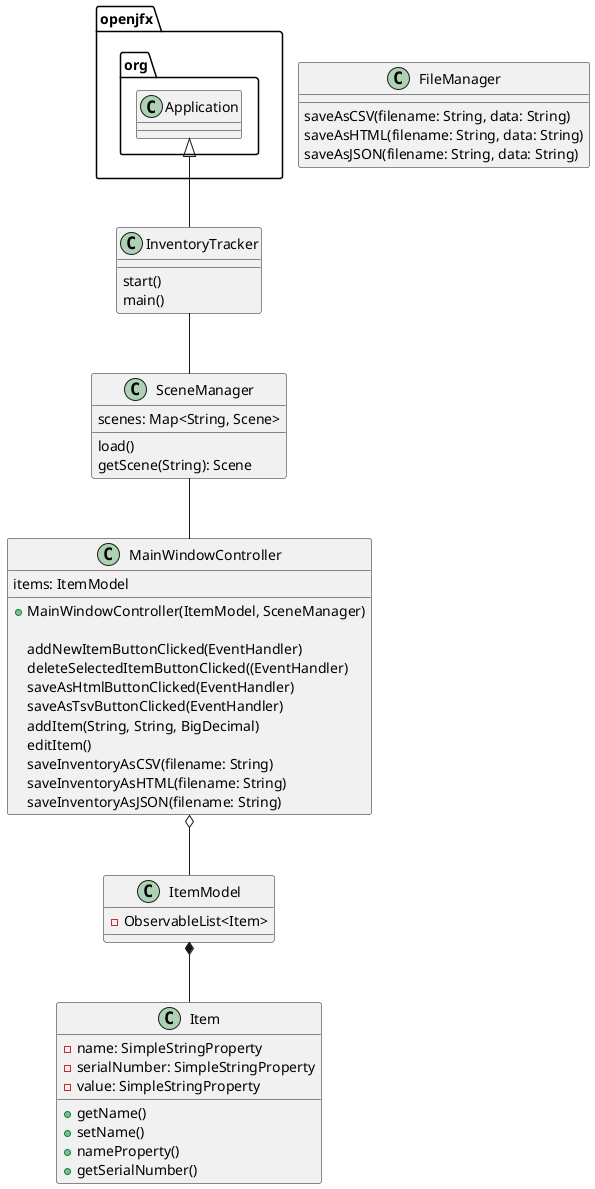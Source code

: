 @startuml

class InventoryTracker {
    start()
    main()
}

class SceneManager {
    scenes: Map<String, Scene>

    load()
    getScene(String): Scene
}

class MainWindowController {
    items: ItemModel

    + MainWindowController(ItemModel, SceneManager)

    addNewItemButtonClicked(EventHandler)
    deleteSelectedItemButtonClicked((EventHandler)
    saveAsHtmlButtonClicked(EventHandler)
    saveAsTsvButtonClicked(EventHandler)


    addItem(String, String, BigDecimal)
    editItem()
    saveInventoryAsCSV(filename: String)
    saveInventoryAsHTML(filename: String)
    saveInventoryAsJSON(filename: String)
}

class ItemModel {
    - ObservableList<Item>
}

class Item {
    - name: SimpleStringProperty
    - serialNumber: SimpleStringProperty
    - value: SimpleStringProperty

    + getName()
    + setName()
    + nameProperty()
    + getSerialNumber()
    '...
}

class FileManager {
    saveAsCSV(filename: String, data: String)
    saveAsHTML(filename: String, data: String)
    saveAsJSON(filename: String, data: String)
}

openjfx.org.Application <|-- InventoryTracker
InventoryTracker -- SceneManager
SceneManager -- MainWindowController
MainWindowController o-- ItemModel
ItemModel *-- Item

@enduml